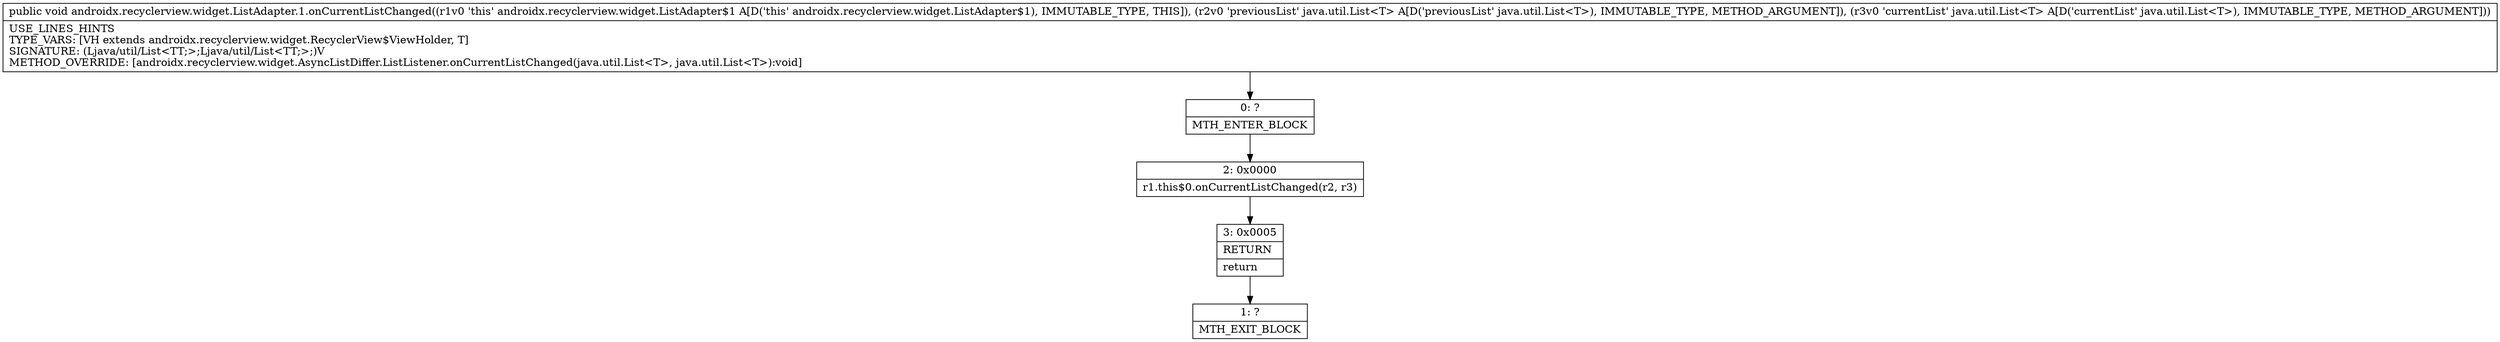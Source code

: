 digraph "CFG forandroidx.recyclerview.widget.ListAdapter.1.onCurrentListChanged(Ljava\/util\/List;Ljava\/util\/List;)V" {
Node_0 [shape=record,label="{0\:\ ?|MTH_ENTER_BLOCK\l}"];
Node_2 [shape=record,label="{2\:\ 0x0000|r1.this$0.onCurrentListChanged(r2, r3)\l}"];
Node_3 [shape=record,label="{3\:\ 0x0005|RETURN\l|return\l}"];
Node_1 [shape=record,label="{1\:\ ?|MTH_EXIT_BLOCK\l}"];
MethodNode[shape=record,label="{public void androidx.recyclerview.widget.ListAdapter.1.onCurrentListChanged((r1v0 'this' androidx.recyclerview.widget.ListAdapter$1 A[D('this' androidx.recyclerview.widget.ListAdapter$1), IMMUTABLE_TYPE, THIS]), (r2v0 'previousList' java.util.List\<T\> A[D('previousList' java.util.List\<T\>), IMMUTABLE_TYPE, METHOD_ARGUMENT]), (r3v0 'currentList' java.util.List\<T\> A[D('currentList' java.util.List\<T\>), IMMUTABLE_TYPE, METHOD_ARGUMENT]))  | USE_LINES_HINTS\lTYPE_VARS: [VH extends androidx.recyclerview.widget.RecyclerView$ViewHolder, T]\lSIGNATURE: (Ljava\/util\/List\<TT;\>;Ljava\/util\/List\<TT;\>;)V\lMETHOD_OVERRIDE: [androidx.recyclerview.widget.AsyncListDiffer.ListListener.onCurrentListChanged(java.util.List\<T\>, java.util.List\<T\>):void]\l}"];
MethodNode -> Node_0;Node_0 -> Node_2;
Node_2 -> Node_3;
Node_3 -> Node_1;
}

